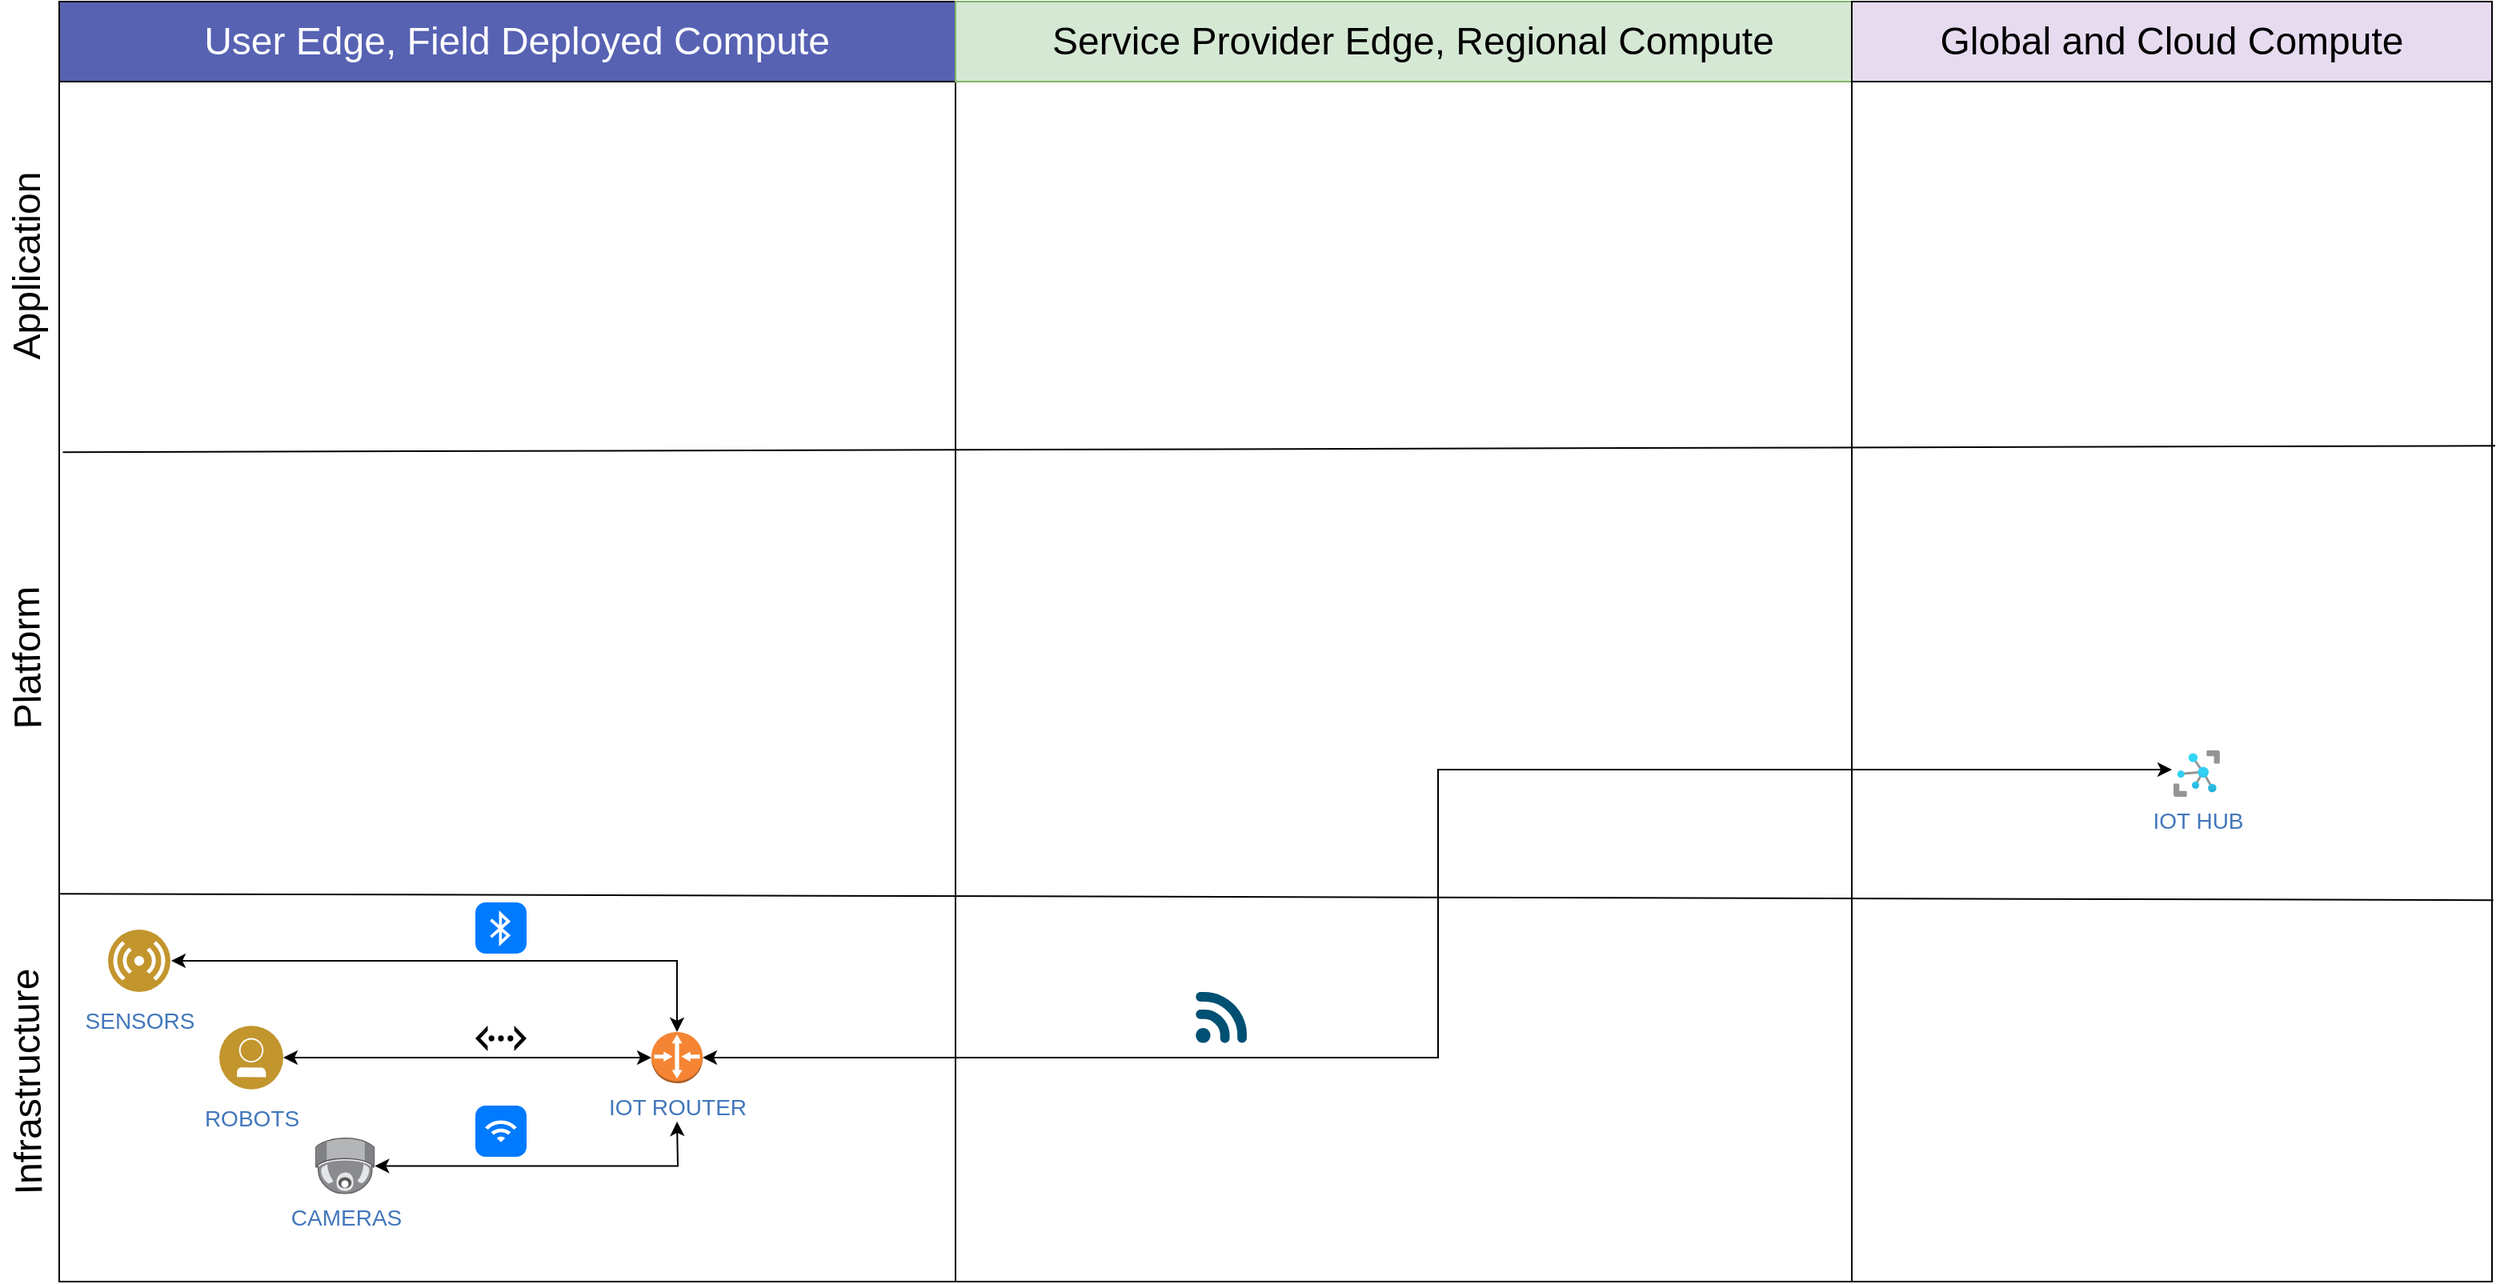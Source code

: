 <mxfile version="21.6.8" type="device">
  <diagram id="u-Bgehv5GdRI6xBluCmY" name="Page-1">
    <mxGraphModel dx="1114" dy="806" grid="1" gridSize="10" guides="1" tooltips="1" connect="1" arrows="1" fold="1" page="1" pageScale="1" pageWidth="1600" pageHeight="900" math="0" shadow="0">
      <root>
        <mxCell id="0" />
        <mxCell id="1" parent="0" />
        <mxCell id="NKZoFBCDpuy2na6IxqbC-1" value="" style="rounded=0;whiteSpace=wrap;html=1;" parent="1" vertex="1">
          <mxGeometry x="40" y="40" width="560" height="800" as="geometry" />
        </mxCell>
        <mxCell id="NKZoFBCDpuy2na6IxqbC-2" value="" style="rounded=0;whiteSpace=wrap;html=1;" parent="1" vertex="1">
          <mxGeometry x="600" y="40" width="560" height="800" as="geometry" />
        </mxCell>
        <mxCell id="NKZoFBCDpuy2na6IxqbC-3" value="" style="rounded=0;whiteSpace=wrap;html=1;" parent="1" vertex="1">
          <mxGeometry x="1160" y="40" width="400" height="800" as="geometry" />
        </mxCell>
        <mxCell id="NKZoFBCDpuy2na6IxqbC-17" value="" style="group" parent="1" vertex="1" connectable="0">
          <mxGeometry x="40" y="40" width="560" height="50" as="geometry" />
        </mxCell>
        <mxCell id="NKZoFBCDpuy2na6IxqbC-15" value="" style="rounded=0;whiteSpace=wrap;html=1;fillColor=#5762b3;" parent="NKZoFBCDpuy2na6IxqbC-17" vertex="1">
          <mxGeometry width="560" height="50" as="geometry" />
        </mxCell>
        <mxCell id="NKZoFBCDpuy2na6IxqbC-16" value="&lt;font color=&quot;#ffffff&quot; style=&quot;font-size: 24px;&quot;&gt;User Edge, Field Deployed Compute&lt;/font&gt;" style="text;strokeColor=none;align=center;fillColor=none;html=1;verticalAlign=middle;whiteSpace=wrap;rounded=0;" parent="NKZoFBCDpuy2na6IxqbC-17" vertex="1">
          <mxGeometry x="21.538" y="10" width="527.692" height="30" as="geometry" />
        </mxCell>
        <mxCell id="NKZoFBCDpuy2na6IxqbC-20" value="" style="group;fillColor=none;" parent="1" vertex="1" connectable="0">
          <mxGeometry x="600" y="40" width="560" height="50" as="geometry" />
        </mxCell>
        <mxCell id="NKZoFBCDpuy2na6IxqbC-18" value="" style="rounded=0;whiteSpace=wrap;html=1;fillColor=#d5e8d4;strokeColor=#82b366;" parent="NKZoFBCDpuy2na6IxqbC-20" vertex="1">
          <mxGeometry width="560" height="50" as="geometry" />
        </mxCell>
        <mxCell id="NKZoFBCDpuy2na6IxqbC-19" value="&lt;font style=&quot;font-size: 24px;&quot;&gt;Service Provider Edge, Regional Compute&lt;/font&gt;" style="text;strokeColor=none;align=center;fillColor=#d5e8d4;html=1;verticalAlign=middle;whiteSpace=wrap;rounded=0;" parent="NKZoFBCDpuy2na6IxqbC-20" vertex="1">
          <mxGeometry x="21.538" y="10" width="527.692" height="30" as="geometry" />
        </mxCell>
        <mxCell id="NKZoFBCDpuy2na6IxqbC-23" value="" style="group" parent="1" vertex="1" connectable="0">
          <mxGeometry x="1160" y="40" width="400" height="50" as="geometry" />
        </mxCell>
        <mxCell id="NKZoFBCDpuy2na6IxqbC-21" value="" style="rounded=0;whiteSpace=wrap;html=1;fillColor=#E7DBF0;" parent="NKZoFBCDpuy2na6IxqbC-23" vertex="1">
          <mxGeometry width="400" height="50" as="geometry" />
        </mxCell>
        <mxCell id="NKZoFBCDpuy2na6IxqbC-22" value="&lt;font style=&quot;font-size: 24px;&quot;&gt;Global and Cloud Compute&lt;/font&gt;" style="text;strokeColor=none;align=center;fillColor=none;html=1;verticalAlign=middle;whiteSpace=wrap;rounded=0;" parent="NKZoFBCDpuy2na6IxqbC-23" vertex="1">
          <mxGeometry x="50" y="10" width="300" height="30" as="geometry" />
        </mxCell>
        <mxCell id="rkRexL7u3ubiK1zSjF01-2" value="" style="endArrow=none;html=1;rounded=0;exitX=0.001;exitY=0.697;exitDx=0;exitDy=0;exitPerimeter=0;entryX=1.002;entryY=0.702;entryDx=0;entryDy=0;entryPerimeter=0;" parent="1" source="NKZoFBCDpuy2na6IxqbC-1" target="NKZoFBCDpuy2na6IxqbC-3" edge="1">
          <mxGeometry width="50" height="50" relative="1" as="geometry">
            <mxPoint x="780" y="380" as="sourcePoint" />
            <mxPoint x="830" y="330" as="targetPoint" />
          </mxGeometry>
        </mxCell>
        <mxCell id="rkRexL7u3ubiK1zSjF01-3" value="" style="endArrow=none;html=1;rounded=0;exitX=0.004;exitY=0.352;exitDx=0;exitDy=0;exitPerimeter=0;entryX=1.005;entryY=0.347;entryDx=0;entryDy=0;entryPerimeter=0;" parent="1" source="NKZoFBCDpuy2na6IxqbC-1" target="NKZoFBCDpuy2na6IxqbC-3" edge="1">
          <mxGeometry width="50" height="50" relative="1" as="geometry">
            <mxPoint x="810" y="370" as="sourcePoint" />
            <mxPoint x="860" y="320" as="targetPoint" />
          </mxGeometry>
        </mxCell>
        <mxCell id="rkRexL7u3ubiK1zSjF01-4" value="&lt;font style=&quot;font-size: 24px;&quot;&gt;Infrastructure&lt;/font&gt;" style="text;strokeColor=none;align=center;fillColor=none;html=1;verticalAlign=middle;whiteSpace=wrap;rounded=0;rotation=-91;" parent="1" vertex="1">
          <mxGeometry x="-60" y="700" width="160" height="30" as="geometry" />
        </mxCell>
        <mxCell id="rkRexL7u3ubiK1zSjF01-5" value="&lt;font style=&quot;font-size: 24px;&quot;&gt;Platform&lt;/font&gt;" style="text;strokeColor=none;align=center;fillColor=none;html=1;verticalAlign=middle;whiteSpace=wrap;rounded=0;rotation=-91;" parent="1" vertex="1">
          <mxGeometry x="-45" y="435" width="130" height="30" as="geometry" />
        </mxCell>
        <mxCell id="rkRexL7u3ubiK1zSjF01-6" value="&lt;font style=&quot;font-size: 24px;&quot;&gt;Application&lt;/font&gt;" style="text;strokeColor=none;align=center;fillColor=none;html=1;verticalAlign=middle;whiteSpace=wrap;rounded=0;rotation=-90;" parent="1" vertex="1">
          <mxGeometry x="-60" y="190" width="160" height="30" as="geometry" />
        </mxCell>
        <mxCell id="-7UulWfWlLWDUE2tJBHq-2" style="edgeStyle=orthogonalEdgeStyle;rounded=0;orthogonalLoop=1;jettySize=auto;html=1;startArrow=classic;startFill=1;" parent="1" source="dV2BF6gwbEOyX98F7W6L-6" edge="1">
          <mxGeometry relative="1" as="geometry">
            <mxPoint x="426" y="740" as="targetPoint" />
          </mxGeometry>
        </mxCell>
        <mxCell id="dV2BF6gwbEOyX98F7W6L-6" value="&lt;font style=&quot;font-size: 14px;&quot;&gt;CAMERAS&lt;/font&gt;" style="points=[];aspect=fixed;html=1;align=center;shadow=0;dashed=0;image;image=img/lib/allied_telesis/security/Surveillance_Camera_Ceiling.svg;fontColor=#4277BB;fontSize=14;" parent="1" vertex="1">
          <mxGeometry x="200" y="750" width="37.2" height="35.4" as="geometry" />
        </mxCell>
        <mxCell id="-7UulWfWlLWDUE2tJBHq-4" style="edgeStyle=orthogonalEdgeStyle;rounded=0;orthogonalLoop=1;jettySize=auto;html=1;startArrow=classic;startFill=1;" parent="1" source="dV2BF6gwbEOyX98F7W6L-9" target="-7UulWfWlLWDUE2tJBHq-1" edge="1">
          <mxGeometry relative="1" as="geometry" />
        </mxCell>
        <mxCell id="dV2BF6gwbEOyX98F7W6L-9" value="&lt;span style=&quot;font-size: 14px;&quot;&gt;SENSORS&lt;br style=&quot;font-size: 14px;&quot;&gt;&lt;/span&gt;" style="aspect=fixed;perimeter=ellipsePerimeter;html=1;align=center;shadow=0;dashed=0;fontColor=#4277BB;labelBackgroundColor=#ffffff;fontSize=14;spacingTop=3;image;image=img/lib/ibm/users/sensor.svg;" parent="1" vertex="1">
          <mxGeometry x="70" y="620" width="40" height="39" as="geometry" />
        </mxCell>
        <mxCell id="-7UulWfWlLWDUE2tJBHq-3" style="edgeStyle=orthogonalEdgeStyle;rounded=0;orthogonalLoop=1;jettySize=auto;html=1;startArrow=classic;startFill=1;" parent="1" source="dV2BF6gwbEOyX98F7W6L-11" target="-7UulWfWlLWDUE2tJBHq-1" edge="1">
          <mxGeometry relative="1" as="geometry" />
        </mxCell>
        <mxCell id="dV2BF6gwbEOyX98F7W6L-11" value="&lt;font style=&quot;font-size: 14px;&quot;&gt;ROBOTS&lt;/font&gt;" style="aspect=fixed;perimeter=ellipsePerimeter;html=1;align=center;shadow=0;dashed=0;fontColor=#4277BB;labelBackgroundColor=#ffffff;fontSize=14;spacingTop=3;image;image=img/lib/ibm/users/user.svg;strokeColor=#4277BB;strokeWidth=2;" parent="1" vertex="1">
          <mxGeometry x="140" y="680" width="40" height="40" as="geometry" />
        </mxCell>
        <mxCell id="dV2BF6gwbEOyX98F7W6L-12" value="IOT HUB" style="image;aspect=fixed;html=1;points=[];align=center;fontSize=14;image=img/lib/azure2/iot/IoT_Hub.svg;fontColor=#4277BB;" parent="1" vertex="1">
          <mxGeometry x="1361" y="508" width="29" height="29" as="geometry" />
        </mxCell>
        <mxCell id="dV2BF6gwbEOyX98F7W6L-19" value="" style="points=[[0.005,0.09,0],[0.08,0,0],[0.76,0.25,0],[1,0.92,0],[0.91,0.995,0],[0.57,0.995,0],[0.045,0.955,0],[0.005,0.43,0]];verticalLabelPosition=bottom;sketch=0;html=1;verticalAlign=top;aspect=fixed;align=center;pointerEvents=1;shape=mxgraph.cisco19.3g_4g_indicator;fillColor=#005073;strokeColor=none;" parent="1" vertex="1">
          <mxGeometry x="750" y="659" width="32" height="32" as="geometry" />
        </mxCell>
        <mxCell id="-7UulWfWlLWDUE2tJBHq-5" style="edgeStyle=orthogonalEdgeStyle;rounded=0;orthogonalLoop=1;jettySize=auto;html=1;entryX=-0.034;entryY=0.414;entryDx=0;entryDy=0;entryPerimeter=0;startArrow=classic;startFill=1;" parent="1" source="-7UulWfWlLWDUE2tJBHq-1" target="dV2BF6gwbEOyX98F7W6L-12" edge="1">
          <mxGeometry relative="1" as="geometry" />
        </mxCell>
        <mxCell id="-7UulWfWlLWDUE2tJBHq-1" value="IOT ROUTER" style="outlineConnect=0;dashed=0;verticalLabelPosition=bottom;verticalAlign=top;align=center;html=1;shape=mxgraph.aws3.router;fillColor=#F58534;gradientColor=none;fontSize=14;fontColor=#4277BB;" parent="1" vertex="1">
          <mxGeometry x="410" y="684" width="32" height="32" as="geometry" />
        </mxCell>
        <mxCell id="-7UulWfWlLWDUE2tJBHq-6" value="" style="html=1;strokeWidth=1;shadow=0;dashed=0;shape=mxgraph.ios7.misc.wifi;fillColor=#007AFF;strokeColor=none;buttonText=;strokeColor2=#222222;fontColor=#222222;fontSize=8;verticalLabelPosition=bottom;verticalAlign=top;align=center;sketch=0;" parent="1" vertex="1">
          <mxGeometry x="300" y="730" width="32" height="32" as="geometry" />
        </mxCell>
        <mxCell id="-7UulWfWlLWDUE2tJBHq-7" value="" style="html=1;strokeWidth=1;shadow=0;dashed=0;shape=mxgraph.ios7.misc.bluetooth;fillColor=#007AFF;strokeColor=none;buttonText=;strokeColor2=#222222;fontColor=#222222;fontSize=8;verticalLabelPosition=bottom;verticalAlign=top;align=center;sketch=0;" parent="1" vertex="1">
          <mxGeometry x="300" y="603" width="32" height="32" as="geometry" />
        </mxCell>
        <mxCell id="-7UulWfWlLWDUE2tJBHq-8" value="" style="shape=mxgraph.signs.tech.ethernet;html=1;pointerEvents=1;fillColor=#000000;strokeColor=none;verticalLabelPosition=bottom;verticalAlign=top;align=center;" parent="1" vertex="1">
          <mxGeometry x="300" y="680" width="32" height="16" as="geometry" />
        </mxCell>
      </root>
    </mxGraphModel>
  </diagram>
</mxfile>
